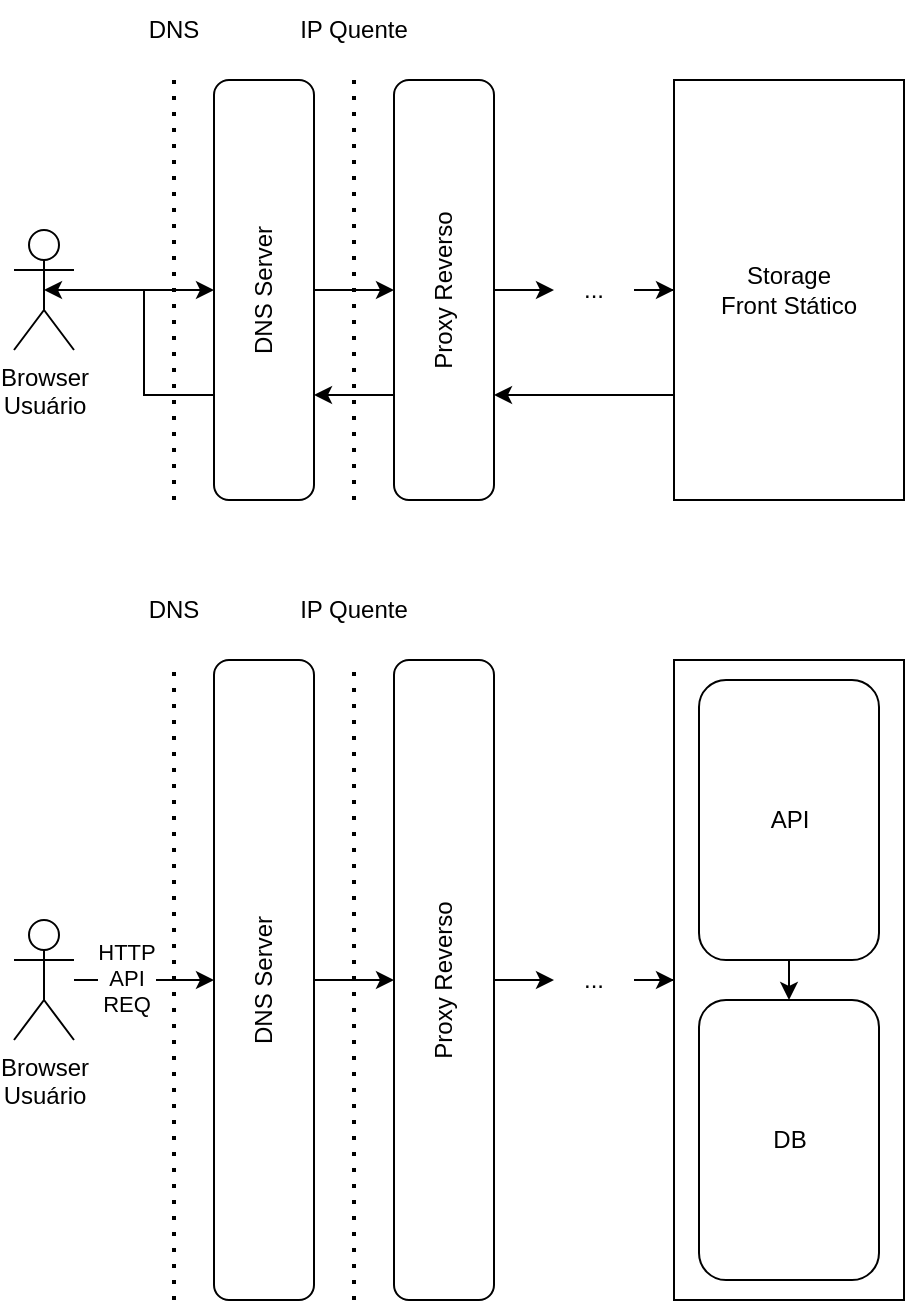 <mxfile version="24.7.7">
  <diagram name="Page-1" id="__zYB2avestHgSzXgM5q">
    <mxGraphModel dx="1593" dy="864" grid="1" gridSize="10" guides="1" tooltips="1" connect="1" arrows="1" fold="1" page="1" pageScale="1" pageWidth="850" pageHeight="1100" math="0" shadow="0">
      <root>
        <mxCell id="0" />
        <mxCell id="1" parent="0" />
        <mxCell id="UaLpdsbaOxjxOq8PMlWL-1" value="" style="endArrow=none;dashed=1;html=1;dashPattern=1 3;strokeWidth=2;rounded=0;" edge="1" parent="1">
          <mxGeometry width="50" height="50" relative="1" as="geometry">
            <mxPoint x="210" y="690" as="sourcePoint" />
            <mxPoint x="210" y="370" as="targetPoint" />
          </mxGeometry>
        </mxCell>
        <mxCell id="UaLpdsbaOxjxOq8PMlWL-9" value="" style="edgeStyle=orthogonalEdgeStyle;rounded=0;orthogonalLoop=1;jettySize=auto;html=1;" edge="1" parent="1" source="UaLpdsbaOxjxOq8PMlWL-3" target="UaLpdsbaOxjxOq8PMlWL-6">
          <mxGeometry relative="1" as="geometry" />
        </mxCell>
        <mxCell id="UaLpdsbaOxjxOq8PMlWL-43" value="HTTP&lt;div&gt;API&lt;/div&gt;&lt;div&gt;REQ&lt;/div&gt;" style="edgeLabel;html=1;align=center;verticalAlign=middle;resizable=0;points=[];" vertex="1" connectable="0" parent="UaLpdsbaOxjxOq8PMlWL-9">
          <mxGeometry x="-0.26" y="1" relative="1" as="geometry">
            <mxPoint as="offset" />
          </mxGeometry>
        </mxCell>
        <mxCell id="UaLpdsbaOxjxOq8PMlWL-3" value="Browser&lt;div&gt;Usuário&lt;/div&gt;" style="shape=umlActor;verticalLabelPosition=bottom;verticalAlign=top;html=1;outlineConnect=0;" vertex="1" parent="1">
          <mxGeometry x="40" y="500" width="30" height="60" as="geometry" />
        </mxCell>
        <mxCell id="UaLpdsbaOxjxOq8PMlWL-13" value="" style="edgeStyle=orthogonalEdgeStyle;rounded=0;orthogonalLoop=1;jettySize=auto;html=1;" edge="1" parent="1" source="UaLpdsbaOxjxOq8PMlWL-4" target="UaLpdsbaOxjxOq8PMlWL-12">
          <mxGeometry relative="1" as="geometry" />
        </mxCell>
        <mxCell id="UaLpdsbaOxjxOq8PMlWL-4" value="Proxy Reverso" style="rounded=1;whiteSpace=wrap;html=1;horizontal=0;" vertex="1" parent="1">
          <mxGeometry x="230" y="370" width="50" height="320" as="geometry" />
        </mxCell>
        <mxCell id="UaLpdsbaOxjxOq8PMlWL-5" value="IP Quente" style="text;html=1;align=center;verticalAlign=middle;whiteSpace=wrap;rounded=0;" vertex="1" parent="1">
          <mxGeometry x="180" y="330" width="60" height="30" as="geometry" />
        </mxCell>
        <mxCell id="UaLpdsbaOxjxOq8PMlWL-11" value="" style="edgeStyle=orthogonalEdgeStyle;rounded=0;orthogonalLoop=1;jettySize=auto;html=1;" edge="1" parent="1" source="UaLpdsbaOxjxOq8PMlWL-6" target="UaLpdsbaOxjxOq8PMlWL-4">
          <mxGeometry relative="1" as="geometry" />
        </mxCell>
        <mxCell id="UaLpdsbaOxjxOq8PMlWL-6" value="DNS Server" style="rounded=1;whiteSpace=wrap;html=1;horizontal=0;" vertex="1" parent="1">
          <mxGeometry x="140" y="370" width="50" height="320" as="geometry" />
        </mxCell>
        <mxCell id="UaLpdsbaOxjxOq8PMlWL-7" value="" style="endArrow=none;dashed=1;html=1;dashPattern=1 3;strokeWidth=2;rounded=0;" edge="1" parent="1">
          <mxGeometry width="50" height="50" relative="1" as="geometry">
            <mxPoint x="120" y="690" as="sourcePoint" />
            <mxPoint x="120" y="370" as="targetPoint" />
          </mxGeometry>
        </mxCell>
        <mxCell id="UaLpdsbaOxjxOq8PMlWL-8" value="DNS" style="text;html=1;align=center;verticalAlign=middle;whiteSpace=wrap;rounded=0;" vertex="1" parent="1">
          <mxGeometry x="90" y="330" width="60" height="30" as="geometry" />
        </mxCell>
        <mxCell id="UaLpdsbaOxjxOq8PMlWL-22" style="edgeStyle=orthogonalEdgeStyle;rounded=0;orthogonalLoop=1;jettySize=auto;html=1;entryX=0;entryY=0.5;entryDx=0;entryDy=0;" edge="1" parent="1" source="UaLpdsbaOxjxOq8PMlWL-12" target="UaLpdsbaOxjxOq8PMlWL-16">
          <mxGeometry relative="1" as="geometry" />
        </mxCell>
        <mxCell id="UaLpdsbaOxjxOq8PMlWL-12" value="..." style="text;html=1;align=center;verticalAlign=middle;whiteSpace=wrap;rounded=0;" vertex="1" parent="1">
          <mxGeometry x="310" y="515" width="40" height="30" as="geometry" />
        </mxCell>
        <mxCell id="UaLpdsbaOxjxOq8PMlWL-16" value="" style="rounded=0;whiteSpace=wrap;html=1;fontColor=none;noLabel=1;" vertex="1" parent="1">
          <mxGeometry x="370" y="370" width="115" height="320" as="geometry" />
        </mxCell>
        <mxCell id="UaLpdsbaOxjxOq8PMlWL-17" style="edgeStyle=orthogonalEdgeStyle;rounded=0;orthogonalLoop=1;jettySize=auto;html=1;exitX=0.5;exitY=1;exitDx=0;exitDy=0;entryX=0.5;entryY=0;entryDx=0;entryDy=0;" edge="1" parent="1" source="UaLpdsbaOxjxOq8PMlWL-14" target="UaLpdsbaOxjxOq8PMlWL-15">
          <mxGeometry relative="1" as="geometry" />
        </mxCell>
        <mxCell id="UaLpdsbaOxjxOq8PMlWL-14" value="API" style="rounded=1;whiteSpace=wrap;html=1;horizontal=1;" vertex="1" parent="1">
          <mxGeometry x="382.5" y="380" width="90" height="140" as="geometry" />
        </mxCell>
        <mxCell id="UaLpdsbaOxjxOq8PMlWL-15" value="DB" style="rounded=1;whiteSpace=wrap;html=1;horizontal=1;" vertex="1" parent="1">
          <mxGeometry x="382.5" y="540" width="90" height="140" as="geometry" />
        </mxCell>
        <mxCell id="UaLpdsbaOxjxOq8PMlWL-23" value="" style="endArrow=none;dashed=1;html=1;dashPattern=1 3;strokeWidth=2;rounded=0;" edge="1" parent="1">
          <mxGeometry width="50" height="50" relative="1" as="geometry">
            <mxPoint x="210" y="290" as="sourcePoint" />
            <mxPoint x="210" y="80" as="targetPoint" />
          </mxGeometry>
        </mxCell>
        <mxCell id="UaLpdsbaOxjxOq8PMlWL-24" value="" style="edgeStyle=orthogonalEdgeStyle;rounded=0;orthogonalLoop=1;jettySize=auto;html=1;" edge="1" parent="1" source="UaLpdsbaOxjxOq8PMlWL-25" target="UaLpdsbaOxjxOq8PMlWL-30">
          <mxGeometry relative="1" as="geometry" />
        </mxCell>
        <mxCell id="UaLpdsbaOxjxOq8PMlWL-25" value="Browser&lt;div&gt;Usuário&lt;/div&gt;" style="shape=umlActor;verticalLabelPosition=bottom;verticalAlign=top;html=1;outlineConnect=0;" vertex="1" parent="1">
          <mxGeometry x="40" y="155" width="30" height="60" as="geometry" />
        </mxCell>
        <mxCell id="UaLpdsbaOxjxOq8PMlWL-26" value="" style="edgeStyle=orthogonalEdgeStyle;rounded=0;orthogonalLoop=1;jettySize=auto;html=1;" edge="1" parent="1" source="UaLpdsbaOxjxOq8PMlWL-27" target="UaLpdsbaOxjxOq8PMlWL-34">
          <mxGeometry relative="1" as="geometry" />
        </mxCell>
        <mxCell id="UaLpdsbaOxjxOq8PMlWL-41" style="edgeStyle=orthogonalEdgeStyle;rounded=0;orthogonalLoop=1;jettySize=auto;html=1;exitX=0;exitY=0.75;exitDx=0;exitDy=0;entryX=1;entryY=0.75;entryDx=0;entryDy=0;" edge="1" parent="1" source="UaLpdsbaOxjxOq8PMlWL-27" target="UaLpdsbaOxjxOq8PMlWL-30">
          <mxGeometry relative="1" as="geometry" />
        </mxCell>
        <mxCell id="UaLpdsbaOxjxOq8PMlWL-27" value="Proxy Reverso" style="rounded=1;whiteSpace=wrap;html=1;horizontal=0;" vertex="1" parent="1">
          <mxGeometry x="230" y="80" width="50" height="210" as="geometry" />
        </mxCell>
        <mxCell id="UaLpdsbaOxjxOq8PMlWL-28" value="IP Quente" style="text;html=1;align=center;verticalAlign=middle;whiteSpace=wrap;rounded=0;" vertex="1" parent="1">
          <mxGeometry x="180" y="40" width="60" height="30" as="geometry" />
        </mxCell>
        <mxCell id="UaLpdsbaOxjxOq8PMlWL-29" value="" style="edgeStyle=orthogonalEdgeStyle;rounded=0;orthogonalLoop=1;jettySize=auto;html=1;" edge="1" parent="1" source="UaLpdsbaOxjxOq8PMlWL-30" target="UaLpdsbaOxjxOq8PMlWL-27">
          <mxGeometry relative="1" as="geometry" />
        </mxCell>
        <mxCell id="UaLpdsbaOxjxOq8PMlWL-30" value="DNS Server" style="rounded=1;whiteSpace=wrap;html=1;horizontal=0;" vertex="1" parent="1">
          <mxGeometry x="140" y="80" width="50" height="210" as="geometry" />
        </mxCell>
        <mxCell id="UaLpdsbaOxjxOq8PMlWL-31" value="" style="endArrow=none;dashed=1;html=1;dashPattern=1 3;strokeWidth=2;rounded=0;" edge="1" parent="1">
          <mxGeometry width="50" height="50" relative="1" as="geometry">
            <mxPoint x="120" y="290" as="sourcePoint" />
            <mxPoint x="120" y="80" as="targetPoint" />
          </mxGeometry>
        </mxCell>
        <mxCell id="UaLpdsbaOxjxOq8PMlWL-32" value="DNS" style="text;html=1;align=center;verticalAlign=middle;whiteSpace=wrap;rounded=0;" vertex="1" parent="1">
          <mxGeometry x="90" y="40" width="60" height="30" as="geometry" />
        </mxCell>
        <mxCell id="UaLpdsbaOxjxOq8PMlWL-33" style="edgeStyle=orthogonalEdgeStyle;rounded=0;orthogonalLoop=1;jettySize=auto;html=1;entryX=0;entryY=0.5;entryDx=0;entryDy=0;" edge="1" parent="1" source="UaLpdsbaOxjxOq8PMlWL-34" target="UaLpdsbaOxjxOq8PMlWL-35">
          <mxGeometry relative="1" as="geometry" />
        </mxCell>
        <mxCell id="UaLpdsbaOxjxOq8PMlWL-34" value="..." style="text;html=1;align=center;verticalAlign=middle;whiteSpace=wrap;rounded=0;" vertex="1" parent="1">
          <mxGeometry x="310" y="170" width="40" height="30" as="geometry" />
        </mxCell>
        <mxCell id="UaLpdsbaOxjxOq8PMlWL-40" style="edgeStyle=orthogonalEdgeStyle;rounded=0;orthogonalLoop=1;jettySize=auto;html=1;exitX=0;exitY=0.75;exitDx=0;exitDy=0;entryX=1;entryY=0.75;entryDx=0;entryDy=0;" edge="1" parent="1" source="UaLpdsbaOxjxOq8PMlWL-35" target="UaLpdsbaOxjxOq8PMlWL-27">
          <mxGeometry relative="1" as="geometry" />
        </mxCell>
        <mxCell id="UaLpdsbaOxjxOq8PMlWL-35" value="Storage&lt;div&gt;Front Stático&lt;/div&gt;" style="rounded=0;whiteSpace=wrap;html=1;fontColor=default;" vertex="1" parent="1">
          <mxGeometry x="370" y="80" width="115" height="210" as="geometry" />
        </mxCell>
        <mxCell id="UaLpdsbaOxjxOq8PMlWL-42" style="edgeStyle=orthogonalEdgeStyle;rounded=0;orthogonalLoop=1;jettySize=auto;html=1;exitX=0;exitY=0.75;exitDx=0;exitDy=0;entryX=0.5;entryY=0.5;entryDx=0;entryDy=0;entryPerimeter=0;" edge="1" parent="1" source="UaLpdsbaOxjxOq8PMlWL-30" target="UaLpdsbaOxjxOq8PMlWL-25">
          <mxGeometry relative="1" as="geometry" />
        </mxCell>
      </root>
    </mxGraphModel>
  </diagram>
</mxfile>
